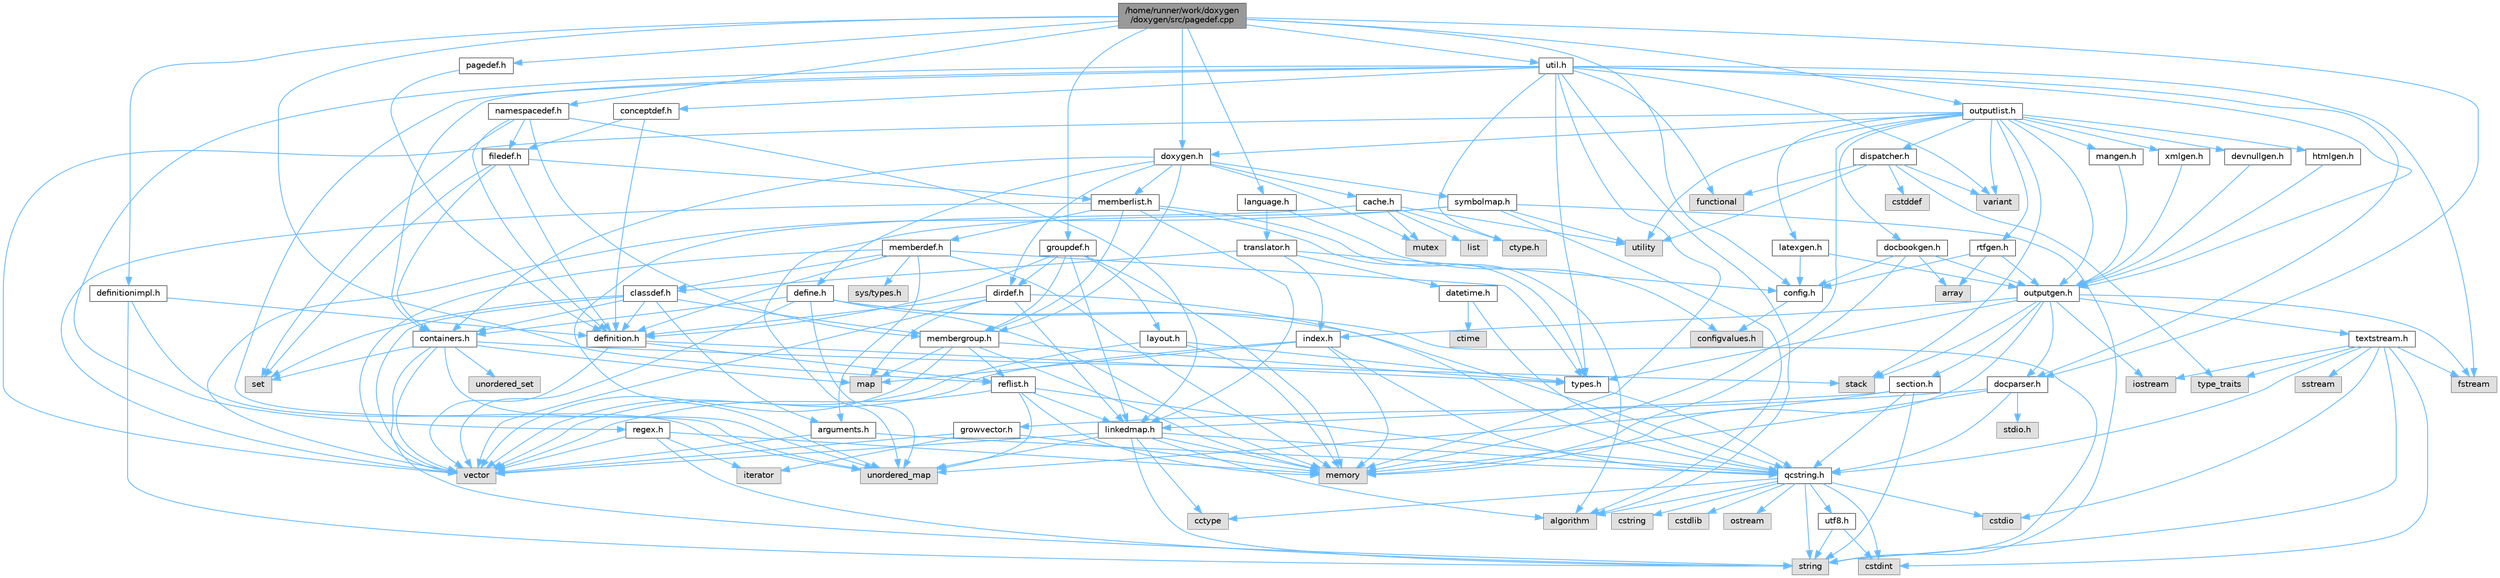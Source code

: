 digraph "/home/runner/work/doxygen/doxygen/src/pagedef.cpp"
{
 // INTERACTIVE_SVG=YES
 // LATEX_PDF_SIZE
  bgcolor="transparent";
  edge [fontname=Helvetica,fontsize=10,labelfontname=Helvetica,labelfontsize=10];
  node [fontname=Helvetica,fontsize=10,shape=box,height=0.2,width=0.4];
  Node1 [id="Node000001",label="/home/runner/work/doxygen\l/doxygen/src/pagedef.cpp",height=0.2,width=0.4,color="gray40", fillcolor="grey60", style="filled", fontcolor="black",tooltip=" "];
  Node1 -> Node2 [id="edge1_Node000001_Node000002",color="steelblue1",style="solid",tooltip=" "];
  Node2 [id="Node000002",label="pagedef.h",height=0.2,width=0.4,color="grey40", fillcolor="white", style="filled",URL="$dd/d66/pagedef_8h.html",tooltip=" "];
  Node2 -> Node3 [id="edge2_Node000002_Node000003",color="steelblue1",style="solid",tooltip=" "];
  Node3 [id="Node000003",label="definition.h",height=0.2,width=0.4,color="grey40", fillcolor="white", style="filled",URL="$df/da1/definition_8h.html",tooltip=" "];
  Node3 -> Node4 [id="edge3_Node000003_Node000004",color="steelblue1",style="solid",tooltip=" "];
  Node4 [id="Node000004",label="vector",height=0.2,width=0.4,color="grey60", fillcolor="#E0E0E0", style="filled",tooltip=" "];
  Node3 -> Node5 [id="edge4_Node000003_Node000005",color="steelblue1",style="solid",tooltip=" "];
  Node5 [id="Node000005",label="types.h",height=0.2,width=0.4,color="grey40", fillcolor="white", style="filled",URL="$d9/d49/types_8h.html",tooltip="This file contains a number of basic enums and types."];
  Node5 -> Node6 [id="edge5_Node000005_Node000006",color="steelblue1",style="solid",tooltip=" "];
  Node6 [id="Node000006",label="qcstring.h",height=0.2,width=0.4,color="grey40", fillcolor="white", style="filled",URL="$d7/d5c/qcstring_8h.html",tooltip=" "];
  Node6 -> Node7 [id="edge6_Node000006_Node000007",color="steelblue1",style="solid",tooltip=" "];
  Node7 [id="Node000007",label="string",height=0.2,width=0.4,color="grey60", fillcolor="#E0E0E0", style="filled",tooltip=" "];
  Node6 -> Node8 [id="edge7_Node000006_Node000008",color="steelblue1",style="solid",tooltip=" "];
  Node8 [id="Node000008",label="algorithm",height=0.2,width=0.4,color="grey60", fillcolor="#E0E0E0", style="filled",tooltip=" "];
  Node6 -> Node9 [id="edge8_Node000006_Node000009",color="steelblue1",style="solid",tooltip=" "];
  Node9 [id="Node000009",label="cctype",height=0.2,width=0.4,color="grey60", fillcolor="#E0E0E0", style="filled",tooltip=" "];
  Node6 -> Node10 [id="edge9_Node000006_Node000010",color="steelblue1",style="solid",tooltip=" "];
  Node10 [id="Node000010",label="cstring",height=0.2,width=0.4,color="grey60", fillcolor="#E0E0E0", style="filled",tooltip=" "];
  Node6 -> Node11 [id="edge10_Node000006_Node000011",color="steelblue1",style="solid",tooltip=" "];
  Node11 [id="Node000011",label="cstdio",height=0.2,width=0.4,color="grey60", fillcolor="#E0E0E0", style="filled",tooltip=" "];
  Node6 -> Node12 [id="edge11_Node000006_Node000012",color="steelblue1",style="solid",tooltip=" "];
  Node12 [id="Node000012",label="cstdlib",height=0.2,width=0.4,color="grey60", fillcolor="#E0E0E0", style="filled",tooltip=" "];
  Node6 -> Node13 [id="edge12_Node000006_Node000013",color="steelblue1",style="solid",tooltip=" "];
  Node13 [id="Node000013",label="cstdint",height=0.2,width=0.4,color="grey60", fillcolor="#E0E0E0", style="filled",tooltip=" "];
  Node6 -> Node14 [id="edge13_Node000006_Node000014",color="steelblue1",style="solid",tooltip=" "];
  Node14 [id="Node000014",label="ostream",height=0.2,width=0.4,color="grey60", fillcolor="#E0E0E0", style="filled",tooltip=" "];
  Node6 -> Node15 [id="edge14_Node000006_Node000015",color="steelblue1",style="solid",tooltip=" "];
  Node15 [id="Node000015",label="utf8.h",height=0.2,width=0.4,color="grey40", fillcolor="white", style="filled",URL="$db/d7c/utf8_8h.html",tooltip="Various UTF8 related helper functions."];
  Node15 -> Node13 [id="edge15_Node000015_Node000013",color="steelblue1",style="solid",tooltip=" "];
  Node15 -> Node7 [id="edge16_Node000015_Node000007",color="steelblue1",style="solid",tooltip=" "];
  Node3 -> Node16 [id="edge17_Node000003_Node000016",color="steelblue1",style="solid",tooltip=" "];
  Node16 [id="Node000016",label="reflist.h",height=0.2,width=0.4,color="grey40", fillcolor="white", style="filled",URL="$d1/d02/reflist_8h.html",tooltip=" "];
  Node16 -> Node4 [id="edge18_Node000016_Node000004",color="steelblue1",style="solid",tooltip=" "];
  Node16 -> Node17 [id="edge19_Node000016_Node000017",color="steelblue1",style="solid",tooltip=" "];
  Node17 [id="Node000017",label="unordered_map",height=0.2,width=0.4,color="grey60", fillcolor="#E0E0E0", style="filled",tooltip=" "];
  Node16 -> Node18 [id="edge20_Node000016_Node000018",color="steelblue1",style="solid",tooltip=" "];
  Node18 [id="Node000018",label="memory",height=0.2,width=0.4,color="grey60", fillcolor="#E0E0E0", style="filled",tooltip=" "];
  Node16 -> Node6 [id="edge21_Node000016_Node000006",color="steelblue1",style="solid",tooltip=" "];
  Node16 -> Node19 [id="edge22_Node000016_Node000019",color="steelblue1",style="solid",tooltip=" "];
  Node19 [id="Node000019",label="linkedmap.h",height=0.2,width=0.4,color="grey40", fillcolor="white", style="filled",URL="$da/de1/linkedmap_8h.html",tooltip=" "];
  Node19 -> Node17 [id="edge23_Node000019_Node000017",color="steelblue1",style="solid",tooltip=" "];
  Node19 -> Node4 [id="edge24_Node000019_Node000004",color="steelblue1",style="solid",tooltip=" "];
  Node19 -> Node18 [id="edge25_Node000019_Node000018",color="steelblue1",style="solid",tooltip=" "];
  Node19 -> Node7 [id="edge26_Node000019_Node000007",color="steelblue1",style="solid",tooltip=" "];
  Node19 -> Node8 [id="edge27_Node000019_Node000008",color="steelblue1",style="solid",tooltip=" "];
  Node19 -> Node9 [id="edge28_Node000019_Node000009",color="steelblue1",style="solid",tooltip=" "];
  Node19 -> Node6 [id="edge29_Node000019_Node000006",color="steelblue1",style="solid",tooltip=" "];
  Node1 -> Node20 [id="edge30_Node000001_Node000020",color="steelblue1",style="solid",tooltip=" "];
  Node20 [id="Node000020",label="groupdef.h",height=0.2,width=0.4,color="grey40", fillcolor="white", style="filled",URL="$d1/de6/groupdef_8h.html",tooltip=" "];
  Node20 -> Node18 [id="edge31_Node000020_Node000018",color="steelblue1",style="solid",tooltip=" "];
  Node20 -> Node3 [id="edge32_Node000020_Node000003",color="steelblue1",style="solid",tooltip=" "];
  Node20 -> Node21 [id="edge33_Node000020_Node000021",color="steelblue1",style="solid",tooltip=" "];
  Node21 [id="Node000021",label="dirdef.h",height=0.2,width=0.4,color="grey40", fillcolor="white", style="filled",URL="$d6/d15/dirdef_8h.html",tooltip=" "];
  Node21 -> Node4 [id="edge34_Node000021_Node000004",color="steelblue1",style="solid",tooltip=" "];
  Node21 -> Node22 [id="edge35_Node000021_Node000022",color="steelblue1",style="solid",tooltip=" "];
  Node22 [id="Node000022",label="map",height=0.2,width=0.4,color="grey60", fillcolor="#E0E0E0", style="filled",tooltip=" "];
  Node21 -> Node6 [id="edge36_Node000021_Node000006",color="steelblue1",style="solid",tooltip=" "];
  Node21 -> Node19 [id="edge37_Node000021_Node000019",color="steelblue1",style="solid",tooltip=" "];
  Node21 -> Node3 [id="edge38_Node000021_Node000003",color="steelblue1",style="solid",tooltip=" "];
  Node20 -> Node23 [id="edge39_Node000020_Node000023",color="steelblue1",style="solid",tooltip=" "];
  Node23 [id="Node000023",label="layout.h",height=0.2,width=0.4,color="grey40", fillcolor="white", style="filled",URL="$db/d51/layout_8h.html",tooltip=" "];
  Node23 -> Node18 [id="edge40_Node000023_Node000018",color="steelblue1",style="solid",tooltip=" "];
  Node23 -> Node4 [id="edge41_Node000023_Node000004",color="steelblue1",style="solid",tooltip=" "];
  Node23 -> Node5 [id="edge42_Node000023_Node000005",color="steelblue1",style="solid",tooltip=" "];
  Node20 -> Node24 [id="edge43_Node000020_Node000024",color="steelblue1",style="solid",tooltip=" "];
  Node24 [id="Node000024",label="membergroup.h",height=0.2,width=0.4,color="grey40", fillcolor="white", style="filled",URL="$d9/d11/membergroup_8h.html",tooltip=" "];
  Node24 -> Node4 [id="edge44_Node000024_Node000004",color="steelblue1",style="solid",tooltip=" "];
  Node24 -> Node22 [id="edge45_Node000024_Node000022",color="steelblue1",style="solid",tooltip=" "];
  Node24 -> Node18 [id="edge46_Node000024_Node000018",color="steelblue1",style="solid",tooltip=" "];
  Node24 -> Node5 [id="edge47_Node000024_Node000005",color="steelblue1",style="solid",tooltip=" "];
  Node24 -> Node16 [id="edge48_Node000024_Node000016",color="steelblue1",style="solid",tooltip=" "];
  Node20 -> Node19 [id="edge49_Node000020_Node000019",color="steelblue1",style="solid",tooltip=" "];
  Node1 -> Node25 [id="edge50_Node000001_Node000025",color="steelblue1",style="solid",tooltip=" "];
  Node25 [id="Node000025",label="docparser.h",height=0.2,width=0.4,color="grey40", fillcolor="white", style="filled",URL="$de/d9c/docparser_8h.html",tooltip=" "];
  Node25 -> Node26 [id="edge51_Node000025_Node000026",color="steelblue1",style="solid",tooltip=" "];
  Node26 [id="Node000026",label="stdio.h",height=0.2,width=0.4,color="grey60", fillcolor="#E0E0E0", style="filled",tooltip=" "];
  Node25 -> Node18 [id="edge52_Node000025_Node000018",color="steelblue1",style="solid",tooltip=" "];
  Node25 -> Node6 [id="edge53_Node000025_Node000006",color="steelblue1",style="solid",tooltip=" "];
  Node25 -> Node27 [id="edge54_Node000025_Node000027",color="steelblue1",style="solid",tooltip=" "];
  Node27 [id="Node000027",label="growvector.h",height=0.2,width=0.4,color="grey40", fillcolor="white", style="filled",URL="$d7/d50/growvector_8h.html",tooltip=" "];
  Node27 -> Node4 [id="edge55_Node000027_Node000004",color="steelblue1",style="solid",tooltip=" "];
  Node27 -> Node18 [id="edge56_Node000027_Node000018",color="steelblue1",style="solid",tooltip=" "];
  Node27 -> Node28 [id="edge57_Node000027_Node000028",color="steelblue1",style="solid",tooltip=" "];
  Node28 [id="Node000028",label="iterator",height=0.2,width=0.4,color="grey60", fillcolor="#E0E0E0", style="filled",tooltip=" "];
  Node1 -> Node29 [id="edge58_Node000001_Node000029",color="steelblue1",style="solid",tooltip=" "];
  Node29 [id="Node000029",label="config.h",height=0.2,width=0.4,color="grey40", fillcolor="white", style="filled",URL="$db/d16/config_8h.html",tooltip=" "];
  Node29 -> Node30 [id="edge59_Node000029_Node000030",color="steelblue1",style="solid",tooltip=" "];
  Node30 [id="Node000030",label="configvalues.h",height=0.2,width=0.4,color="grey60", fillcolor="#E0E0E0", style="filled",tooltip=" "];
  Node1 -> Node31 [id="edge60_Node000001_Node000031",color="steelblue1",style="solid",tooltip=" "];
  Node31 [id="Node000031",label="util.h",height=0.2,width=0.4,color="grey40", fillcolor="white", style="filled",URL="$d8/d3c/util_8h.html",tooltip="A bunch of utility functions."];
  Node31 -> Node18 [id="edge61_Node000031_Node000018",color="steelblue1",style="solid",tooltip=" "];
  Node31 -> Node17 [id="edge62_Node000031_Node000017",color="steelblue1",style="solid",tooltip=" "];
  Node31 -> Node8 [id="edge63_Node000031_Node000008",color="steelblue1",style="solid",tooltip=" "];
  Node31 -> Node32 [id="edge64_Node000031_Node000032",color="steelblue1",style="solid",tooltip=" "];
  Node32 [id="Node000032",label="functional",height=0.2,width=0.4,color="grey60", fillcolor="#E0E0E0", style="filled",tooltip=" "];
  Node31 -> Node33 [id="edge65_Node000031_Node000033",color="steelblue1",style="solid",tooltip=" "];
  Node33 [id="Node000033",label="fstream",height=0.2,width=0.4,color="grey60", fillcolor="#E0E0E0", style="filled",tooltip=" "];
  Node31 -> Node34 [id="edge66_Node000031_Node000034",color="steelblue1",style="solid",tooltip=" "];
  Node34 [id="Node000034",label="variant",height=0.2,width=0.4,color="grey60", fillcolor="#E0E0E0", style="filled",tooltip=" "];
  Node31 -> Node35 [id="edge67_Node000031_Node000035",color="steelblue1",style="solid",tooltip=" "];
  Node35 [id="Node000035",label="ctype.h",height=0.2,width=0.4,color="grey60", fillcolor="#E0E0E0", style="filled",tooltip=" "];
  Node31 -> Node5 [id="edge68_Node000031_Node000005",color="steelblue1",style="solid",tooltip=" "];
  Node31 -> Node25 [id="edge69_Node000031_Node000025",color="steelblue1",style="solid",tooltip=" "];
  Node31 -> Node36 [id="edge70_Node000031_Node000036",color="steelblue1",style="solid",tooltip=" "];
  Node36 [id="Node000036",label="containers.h",height=0.2,width=0.4,color="grey40", fillcolor="white", style="filled",URL="$d5/d75/containers_8h.html",tooltip=" "];
  Node36 -> Node4 [id="edge71_Node000036_Node000004",color="steelblue1",style="solid",tooltip=" "];
  Node36 -> Node7 [id="edge72_Node000036_Node000007",color="steelblue1",style="solid",tooltip=" "];
  Node36 -> Node37 [id="edge73_Node000036_Node000037",color="steelblue1",style="solid",tooltip=" "];
  Node37 [id="Node000037",label="set",height=0.2,width=0.4,color="grey60", fillcolor="#E0E0E0", style="filled",tooltip=" "];
  Node36 -> Node22 [id="edge74_Node000036_Node000022",color="steelblue1",style="solid",tooltip=" "];
  Node36 -> Node38 [id="edge75_Node000036_Node000038",color="steelblue1",style="solid",tooltip=" "];
  Node38 [id="Node000038",label="unordered_set",height=0.2,width=0.4,color="grey60", fillcolor="#E0E0E0", style="filled",tooltip=" "];
  Node36 -> Node17 [id="edge76_Node000036_Node000017",color="steelblue1",style="solid",tooltip=" "];
  Node36 -> Node39 [id="edge77_Node000036_Node000039",color="steelblue1",style="solid",tooltip=" "];
  Node39 [id="Node000039",label="stack",height=0.2,width=0.4,color="grey60", fillcolor="#E0E0E0", style="filled",tooltip=" "];
  Node31 -> Node40 [id="edge78_Node000031_Node000040",color="steelblue1",style="solid",tooltip=" "];
  Node40 [id="Node000040",label="outputgen.h",height=0.2,width=0.4,color="grey40", fillcolor="white", style="filled",URL="$df/d06/outputgen_8h.html",tooltip=" "];
  Node40 -> Node18 [id="edge79_Node000040_Node000018",color="steelblue1",style="solid",tooltip=" "];
  Node40 -> Node39 [id="edge80_Node000040_Node000039",color="steelblue1",style="solid",tooltip=" "];
  Node40 -> Node41 [id="edge81_Node000040_Node000041",color="steelblue1",style="solid",tooltip=" "];
  Node41 [id="Node000041",label="iostream",height=0.2,width=0.4,color="grey60", fillcolor="#E0E0E0", style="filled",tooltip=" "];
  Node40 -> Node33 [id="edge82_Node000040_Node000033",color="steelblue1",style="solid",tooltip=" "];
  Node40 -> Node5 [id="edge83_Node000040_Node000005",color="steelblue1",style="solid",tooltip=" "];
  Node40 -> Node42 [id="edge84_Node000040_Node000042",color="steelblue1",style="solid",tooltip=" "];
  Node42 [id="Node000042",label="index.h",height=0.2,width=0.4,color="grey40", fillcolor="white", style="filled",URL="$d1/db5/index_8h.html",tooltip=" "];
  Node42 -> Node18 [id="edge85_Node000042_Node000018",color="steelblue1",style="solid",tooltip=" "];
  Node42 -> Node4 [id="edge86_Node000042_Node000004",color="steelblue1",style="solid",tooltip=" "];
  Node42 -> Node22 [id="edge87_Node000042_Node000022",color="steelblue1",style="solid",tooltip=" "];
  Node42 -> Node6 [id="edge88_Node000042_Node000006",color="steelblue1",style="solid",tooltip=" "];
  Node40 -> Node43 [id="edge89_Node000040_Node000043",color="steelblue1",style="solid",tooltip=" "];
  Node43 [id="Node000043",label="section.h",height=0.2,width=0.4,color="grey40", fillcolor="white", style="filled",URL="$d1/d2a/section_8h.html",tooltip=" "];
  Node43 -> Node7 [id="edge90_Node000043_Node000007",color="steelblue1",style="solid",tooltip=" "];
  Node43 -> Node17 [id="edge91_Node000043_Node000017",color="steelblue1",style="solid",tooltip=" "];
  Node43 -> Node6 [id="edge92_Node000043_Node000006",color="steelblue1",style="solid",tooltip=" "];
  Node43 -> Node19 [id="edge93_Node000043_Node000019",color="steelblue1",style="solid",tooltip=" "];
  Node40 -> Node44 [id="edge94_Node000040_Node000044",color="steelblue1",style="solid",tooltip=" "];
  Node44 [id="Node000044",label="textstream.h",height=0.2,width=0.4,color="grey40", fillcolor="white", style="filled",URL="$d4/d7d/textstream_8h.html",tooltip=" "];
  Node44 -> Node7 [id="edge95_Node000044_Node000007",color="steelblue1",style="solid",tooltip=" "];
  Node44 -> Node41 [id="edge96_Node000044_Node000041",color="steelblue1",style="solid",tooltip=" "];
  Node44 -> Node45 [id="edge97_Node000044_Node000045",color="steelblue1",style="solid",tooltip=" "];
  Node45 [id="Node000045",label="sstream",height=0.2,width=0.4,color="grey60", fillcolor="#E0E0E0", style="filled",tooltip=" "];
  Node44 -> Node13 [id="edge98_Node000044_Node000013",color="steelblue1",style="solid",tooltip=" "];
  Node44 -> Node11 [id="edge99_Node000044_Node000011",color="steelblue1",style="solid",tooltip=" "];
  Node44 -> Node33 [id="edge100_Node000044_Node000033",color="steelblue1",style="solid",tooltip=" "];
  Node44 -> Node46 [id="edge101_Node000044_Node000046",color="steelblue1",style="solid",tooltip=" "];
  Node46 [id="Node000046",label="type_traits",height=0.2,width=0.4,color="grey60", fillcolor="#E0E0E0", style="filled",tooltip=" "];
  Node44 -> Node6 [id="edge102_Node000044_Node000006",color="steelblue1",style="solid",tooltip=" "];
  Node40 -> Node25 [id="edge103_Node000040_Node000025",color="steelblue1",style="solid",tooltip=" "];
  Node31 -> Node47 [id="edge104_Node000031_Node000047",color="steelblue1",style="solid",tooltip=" "];
  Node47 [id="Node000047",label="regex.h",height=0.2,width=0.4,color="grey40", fillcolor="white", style="filled",URL="$d1/d21/regex_8h.html",tooltip=" "];
  Node47 -> Node18 [id="edge105_Node000047_Node000018",color="steelblue1",style="solid",tooltip=" "];
  Node47 -> Node7 [id="edge106_Node000047_Node000007",color="steelblue1",style="solid",tooltip=" "];
  Node47 -> Node4 [id="edge107_Node000047_Node000004",color="steelblue1",style="solid",tooltip=" "];
  Node47 -> Node28 [id="edge108_Node000047_Node000028",color="steelblue1",style="solid",tooltip=" "];
  Node31 -> Node48 [id="edge109_Node000031_Node000048",color="steelblue1",style="solid",tooltip=" "];
  Node48 [id="Node000048",label="conceptdef.h",height=0.2,width=0.4,color="grey40", fillcolor="white", style="filled",URL="$da/df1/conceptdef_8h.html",tooltip=" "];
  Node48 -> Node3 [id="edge110_Node000048_Node000003",color="steelblue1",style="solid",tooltip=" "];
  Node48 -> Node49 [id="edge111_Node000048_Node000049",color="steelblue1",style="solid",tooltip=" "];
  Node49 [id="Node000049",label="filedef.h",height=0.2,width=0.4,color="grey40", fillcolor="white", style="filled",URL="$d4/d3a/filedef_8h.html",tooltip=" "];
  Node49 -> Node37 [id="edge112_Node000049_Node000037",color="steelblue1",style="solid",tooltip=" "];
  Node49 -> Node3 [id="edge113_Node000049_Node000003",color="steelblue1",style="solid",tooltip=" "];
  Node49 -> Node50 [id="edge114_Node000049_Node000050",color="steelblue1",style="solid",tooltip=" "];
  Node50 [id="Node000050",label="memberlist.h",height=0.2,width=0.4,color="grey40", fillcolor="white", style="filled",URL="$dd/d78/memberlist_8h.html",tooltip=" "];
  Node50 -> Node4 [id="edge115_Node000050_Node000004",color="steelblue1",style="solid",tooltip=" "];
  Node50 -> Node8 [id="edge116_Node000050_Node000008",color="steelblue1",style="solid",tooltip=" "];
  Node50 -> Node51 [id="edge117_Node000050_Node000051",color="steelblue1",style="solid",tooltip=" "];
  Node51 [id="Node000051",label="memberdef.h",height=0.2,width=0.4,color="grey40", fillcolor="white", style="filled",URL="$d4/d46/memberdef_8h.html",tooltip=" "];
  Node51 -> Node4 [id="edge118_Node000051_Node000004",color="steelblue1",style="solid",tooltip=" "];
  Node51 -> Node18 [id="edge119_Node000051_Node000018",color="steelblue1",style="solid",tooltip=" "];
  Node51 -> Node52 [id="edge120_Node000051_Node000052",color="steelblue1",style="solid",tooltip=" "];
  Node52 [id="Node000052",label="sys/types.h",height=0.2,width=0.4,color="grey60", fillcolor="#E0E0E0", style="filled",tooltip=" "];
  Node51 -> Node5 [id="edge121_Node000051_Node000005",color="steelblue1",style="solid",tooltip=" "];
  Node51 -> Node3 [id="edge122_Node000051_Node000003",color="steelblue1",style="solid",tooltip=" "];
  Node51 -> Node53 [id="edge123_Node000051_Node000053",color="steelblue1",style="solid",tooltip=" "];
  Node53 [id="Node000053",label="arguments.h",height=0.2,width=0.4,color="grey40", fillcolor="white", style="filled",URL="$df/d9b/arguments_8h.html",tooltip=" "];
  Node53 -> Node4 [id="edge124_Node000053_Node000004",color="steelblue1",style="solid",tooltip=" "];
  Node53 -> Node6 [id="edge125_Node000053_Node000006",color="steelblue1",style="solid",tooltip=" "];
  Node51 -> Node54 [id="edge126_Node000051_Node000054",color="steelblue1",style="solid",tooltip=" "];
  Node54 [id="Node000054",label="classdef.h",height=0.2,width=0.4,color="grey40", fillcolor="white", style="filled",URL="$d1/da6/classdef_8h.html",tooltip=" "];
  Node54 -> Node4 [id="edge127_Node000054_Node000004",color="steelblue1",style="solid",tooltip=" "];
  Node54 -> Node37 [id="edge128_Node000054_Node000037",color="steelblue1",style="solid",tooltip=" "];
  Node54 -> Node36 [id="edge129_Node000054_Node000036",color="steelblue1",style="solid",tooltip=" "];
  Node54 -> Node3 [id="edge130_Node000054_Node000003",color="steelblue1",style="solid",tooltip=" "];
  Node54 -> Node53 [id="edge131_Node000054_Node000053",color="steelblue1",style="solid",tooltip=" "];
  Node54 -> Node24 [id="edge132_Node000054_Node000024",color="steelblue1",style="solid",tooltip=" "];
  Node50 -> Node19 [id="edge133_Node000050_Node000019",color="steelblue1",style="solid",tooltip=" "];
  Node50 -> Node5 [id="edge134_Node000050_Node000005",color="steelblue1",style="solid",tooltip=" "];
  Node50 -> Node24 [id="edge135_Node000050_Node000024",color="steelblue1",style="solid",tooltip=" "];
  Node49 -> Node36 [id="edge136_Node000049_Node000036",color="steelblue1",style="solid",tooltip=" "];
  Node1 -> Node55 [id="edge137_Node000001_Node000055",color="steelblue1",style="solid",tooltip=" "];
  Node55 [id="Node000055",label="outputlist.h",height=0.2,width=0.4,color="grey40", fillcolor="white", style="filled",URL="$d2/db9/outputlist_8h.html",tooltip=" "];
  Node55 -> Node56 [id="edge138_Node000055_Node000056",color="steelblue1",style="solid",tooltip=" "];
  Node56 [id="Node000056",label="utility",height=0.2,width=0.4,color="grey60", fillcolor="#E0E0E0", style="filled",tooltip=" "];
  Node55 -> Node4 [id="edge139_Node000055_Node000004",color="steelblue1",style="solid",tooltip=" "];
  Node55 -> Node18 [id="edge140_Node000055_Node000018",color="steelblue1",style="solid",tooltip=" "];
  Node55 -> Node34 [id="edge141_Node000055_Node000034",color="steelblue1",style="solid",tooltip=" "];
  Node55 -> Node39 [id="edge142_Node000055_Node000039",color="steelblue1",style="solid",tooltip=" "];
  Node55 -> Node40 [id="edge143_Node000055_Node000040",color="steelblue1",style="solid",tooltip=" "];
  Node55 -> Node57 [id="edge144_Node000055_Node000057",color="steelblue1",style="solid",tooltip=" "];
  Node57 [id="Node000057",label="doxygen.h",height=0.2,width=0.4,color="grey40", fillcolor="white", style="filled",URL="$d1/da1/doxygen_8h.html",tooltip=" "];
  Node57 -> Node58 [id="edge145_Node000057_Node000058",color="steelblue1",style="solid",tooltip=" "];
  Node58 [id="Node000058",label="mutex",height=0.2,width=0.4,color="grey60", fillcolor="#E0E0E0", style="filled",tooltip=" "];
  Node57 -> Node36 [id="edge146_Node000057_Node000036",color="steelblue1",style="solid",tooltip=" "];
  Node57 -> Node24 [id="edge147_Node000057_Node000024",color="steelblue1",style="solid",tooltip=" "];
  Node57 -> Node21 [id="edge148_Node000057_Node000021",color="steelblue1",style="solid",tooltip=" "];
  Node57 -> Node50 [id="edge149_Node000057_Node000050",color="steelblue1",style="solid",tooltip=" "];
  Node57 -> Node59 [id="edge150_Node000057_Node000059",color="steelblue1",style="solid",tooltip=" "];
  Node59 [id="Node000059",label="define.h",height=0.2,width=0.4,color="grey40", fillcolor="white", style="filled",URL="$df/d67/define_8h.html",tooltip=" "];
  Node59 -> Node4 [id="edge151_Node000059_Node000004",color="steelblue1",style="solid",tooltip=" "];
  Node59 -> Node18 [id="edge152_Node000059_Node000018",color="steelblue1",style="solid",tooltip=" "];
  Node59 -> Node7 [id="edge153_Node000059_Node000007",color="steelblue1",style="solid",tooltip=" "];
  Node59 -> Node17 [id="edge154_Node000059_Node000017",color="steelblue1",style="solid",tooltip=" "];
  Node59 -> Node6 [id="edge155_Node000059_Node000006",color="steelblue1",style="solid",tooltip=" "];
  Node59 -> Node36 [id="edge156_Node000059_Node000036",color="steelblue1",style="solid",tooltip=" "];
  Node57 -> Node60 [id="edge157_Node000057_Node000060",color="steelblue1",style="solid",tooltip=" "];
  Node60 [id="Node000060",label="cache.h",height=0.2,width=0.4,color="grey40", fillcolor="white", style="filled",URL="$d3/d26/cache_8h.html",tooltip=" "];
  Node60 -> Node61 [id="edge158_Node000060_Node000061",color="steelblue1",style="solid",tooltip=" "];
  Node61 [id="Node000061",label="list",height=0.2,width=0.4,color="grey60", fillcolor="#E0E0E0", style="filled",tooltip=" "];
  Node60 -> Node17 [id="edge159_Node000060_Node000017",color="steelblue1",style="solid",tooltip=" "];
  Node60 -> Node58 [id="edge160_Node000060_Node000058",color="steelblue1",style="solid",tooltip=" "];
  Node60 -> Node56 [id="edge161_Node000060_Node000056",color="steelblue1",style="solid",tooltip=" "];
  Node60 -> Node35 [id="edge162_Node000060_Node000035",color="steelblue1",style="solid",tooltip=" "];
  Node57 -> Node62 [id="edge163_Node000057_Node000062",color="steelblue1",style="solid",tooltip=" "];
  Node62 [id="Node000062",label="symbolmap.h",height=0.2,width=0.4,color="grey40", fillcolor="white", style="filled",URL="$d7/ddd/symbolmap_8h.html",tooltip=" "];
  Node62 -> Node8 [id="edge164_Node000062_Node000008",color="steelblue1",style="solid",tooltip=" "];
  Node62 -> Node17 [id="edge165_Node000062_Node000017",color="steelblue1",style="solid",tooltip=" "];
  Node62 -> Node4 [id="edge166_Node000062_Node000004",color="steelblue1",style="solid",tooltip=" "];
  Node62 -> Node7 [id="edge167_Node000062_Node000007",color="steelblue1",style="solid",tooltip=" "];
  Node62 -> Node56 [id="edge168_Node000062_Node000056",color="steelblue1",style="solid",tooltip=" "];
  Node55 -> Node63 [id="edge169_Node000055_Node000063",color="steelblue1",style="solid",tooltip=" "];
  Node63 [id="Node000063",label="dispatcher.h",height=0.2,width=0.4,color="grey40", fillcolor="white", style="filled",URL="$da/d73/dispatcher_8h.html",tooltip=" "];
  Node63 -> Node64 [id="edge170_Node000063_Node000064",color="steelblue1",style="solid",tooltip=" "];
  Node64 [id="Node000064",label="cstddef",height=0.2,width=0.4,color="grey60", fillcolor="#E0E0E0", style="filled",tooltip=" "];
  Node63 -> Node56 [id="edge171_Node000063_Node000056",color="steelblue1",style="solid",tooltip=" "];
  Node63 -> Node32 [id="edge172_Node000063_Node000032",color="steelblue1",style="solid",tooltip=" "];
  Node63 -> Node34 [id="edge173_Node000063_Node000034",color="steelblue1",style="solid",tooltip=" "];
  Node63 -> Node46 [id="edge174_Node000063_Node000046",color="steelblue1",style="solid",tooltip=" "];
  Node55 -> Node65 [id="edge175_Node000055_Node000065",color="steelblue1",style="solid",tooltip=" "];
  Node65 [id="Node000065",label="htmlgen.h",height=0.2,width=0.4,color="grey40", fillcolor="white", style="filled",URL="$d8/d56/htmlgen_8h.html",tooltip=" "];
  Node65 -> Node40 [id="edge176_Node000065_Node000040",color="steelblue1",style="solid",tooltip=" "];
  Node55 -> Node66 [id="edge177_Node000055_Node000066",color="steelblue1",style="solid",tooltip=" "];
  Node66 [id="Node000066",label="latexgen.h",height=0.2,width=0.4,color="grey40", fillcolor="white", style="filled",URL="$d6/d9c/latexgen_8h.html",tooltip=" "];
  Node66 -> Node29 [id="edge178_Node000066_Node000029",color="steelblue1",style="solid",tooltip=" "];
  Node66 -> Node40 [id="edge179_Node000066_Node000040",color="steelblue1",style="solid",tooltip=" "];
  Node55 -> Node67 [id="edge180_Node000055_Node000067",color="steelblue1",style="solid",tooltip=" "];
  Node67 [id="Node000067",label="rtfgen.h",height=0.2,width=0.4,color="grey40", fillcolor="white", style="filled",URL="$d4/daa/rtfgen_8h.html",tooltip=" "];
  Node67 -> Node68 [id="edge181_Node000067_Node000068",color="steelblue1",style="solid",tooltip=" "];
  Node68 [id="Node000068",label="array",height=0.2,width=0.4,color="grey60", fillcolor="#E0E0E0", style="filled",tooltip=" "];
  Node67 -> Node29 [id="edge182_Node000067_Node000029",color="steelblue1",style="solid",tooltip=" "];
  Node67 -> Node40 [id="edge183_Node000067_Node000040",color="steelblue1",style="solid",tooltip=" "];
  Node55 -> Node69 [id="edge184_Node000055_Node000069",color="steelblue1",style="solid",tooltip=" "];
  Node69 [id="Node000069",label="mangen.h",height=0.2,width=0.4,color="grey40", fillcolor="white", style="filled",URL="$da/dc0/mangen_8h.html",tooltip=" "];
  Node69 -> Node40 [id="edge185_Node000069_Node000040",color="steelblue1",style="solid",tooltip=" "];
  Node55 -> Node70 [id="edge186_Node000055_Node000070",color="steelblue1",style="solid",tooltip=" "];
  Node70 [id="Node000070",label="docbookgen.h",height=0.2,width=0.4,color="grey40", fillcolor="white", style="filled",URL="$de/dea/docbookgen_8h.html",tooltip=" "];
  Node70 -> Node18 [id="edge187_Node000070_Node000018",color="steelblue1",style="solid",tooltip=" "];
  Node70 -> Node68 [id="edge188_Node000070_Node000068",color="steelblue1",style="solid",tooltip=" "];
  Node70 -> Node29 [id="edge189_Node000070_Node000029",color="steelblue1",style="solid",tooltip=" "];
  Node70 -> Node40 [id="edge190_Node000070_Node000040",color="steelblue1",style="solid",tooltip=" "];
  Node55 -> Node71 [id="edge191_Node000055_Node000071",color="steelblue1",style="solid",tooltip=" "];
  Node71 [id="Node000071",label="xmlgen.h",height=0.2,width=0.4,color="grey40", fillcolor="white", style="filled",URL="$d9/d67/xmlgen_8h.html",tooltip=" "];
  Node71 -> Node40 [id="edge192_Node000071_Node000040",color="steelblue1",style="solid",tooltip=" "];
  Node55 -> Node72 [id="edge193_Node000055_Node000072",color="steelblue1",style="solid",tooltip=" "];
  Node72 [id="Node000072",label="devnullgen.h",height=0.2,width=0.4,color="grey40", fillcolor="white", style="filled",URL="$d8/de5/devnullgen_8h.html",tooltip=" "];
  Node72 -> Node40 [id="edge194_Node000072_Node000040",color="steelblue1",style="solid",tooltip=" "];
  Node1 -> Node57 [id="edge195_Node000001_Node000057",color="steelblue1",style="solid",tooltip=" "];
  Node1 -> Node73 [id="edge196_Node000001_Node000073",color="steelblue1",style="solid",tooltip=" "];
  Node73 [id="Node000073",label="language.h",height=0.2,width=0.4,color="grey40", fillcolor="white", style="filled",URL="$d8/dce/language_8h.html",tooltip=" "];
  Node73 -> Node74 [id="edge197_Node000073_Node000074",color="steelblue1",style="solid",tooltip=" "];
  Node74 [id="Node000074",label="translator.h",height=0.2,width=0.4,color="grey40", fillcolor="white", style="filled",URL="$d9/df1/translator_8h.html",tooltip=" "];
  Node74 -> Node54 [id="edge198_Node000074_Node000054",color="steelblue1",style="solid",tooltip=" "];
  Node74 -> Node29 [id="edge199_Node000074_Node000029",color="steelblue1",style="solid",tooltip=" "];
  Node74 -> Node75 [id="edge200_Node000074_Node000075",color="steelblue1",style="solid",tooltip=" "];
  Node75 [id="Node000075",label="datetime.h",height=0.2,width=0.4,color="grey40", fillcolor="white", style="filled",URL="$de/d1b/datetime_8h.html",tooltip=" "];
  Node75 -> Node76 [id="edge201_Node000075_Node000076",color="steelblue1",style="solid",tooltip=" "];
  Node76 [id="Node000076",label="ctime",height=0.2,width=0.4,color="grey60", fillcolor="#E0E0E0", style="filled",tooltip=" "];
  Node75 -> Node6 [id="edge202_Node000075_Node000006",color="steelblue1",style="solid",tooltip=" "];
  Node74 -> Node42 [id="edge203_Node000074_Node000042",color="steelblue1",style="solid",tooltip=" "];
  Node73 -> Node30 [id="edge204_Node000073_Node000030",color="steelblue1",style="solid",tooltip=" "];
  Node1 -> Node77 [id="edge205_Node000001_Node000077",color="steelblue1",style="solid",tooltip=" "];
  Node77 [id="Node000077",label="namespacedef.h",height=0.2,width=0.4,color="grey40", fillcolor="white", style="filled",URL="$d7/d97/namespacedef_8h.html",tooltip=" "];
  Node77 -> Node37 [id="edge206_Node000077_Node000037",color="steelblue1",style="solid",tooltip=" "];
  Node77 -> Node3 [id="edge207_Node000077_Node000003",color="steelblue1",style="solid",tooltip=" "];
  Node77 -> Node49 [id="edge208_Node000077_Node000049",color="steelblue1",style="solid",tooltip=" "];
  Node77 -> Node19 [id="edge209_Node000077_Node000019",color="steelblue1",style="solid",tooltip=" "];
  Node77 -> Node24 [id="edge210_Node000077_Node000024",color="steelblue1",style="solid",tooltip=" "];
  Node1 -> Node16 [id="edge211_Node000001_Node000016",color="steelblue1",style="solid",tooltip=" "];
  Node1 -> Node78 [id="edge212_Node000001_Node000078",color="steelblue1",style="solid",tooltip=" "];
  Node78 [id="Node000078",label="definitionimpl.h",height=0.2,width=0.4,color="grey40", fillcolor="white", style="filled",URL="$d2/dab/definitionimpl_8h.html",tooltip=" "];
  Node78 -> Node17 [id="edge213_Node000078_Node000017",color="steelblue1",style="solid",tooltip=" "];
  Node78 -> Node7 [id="edge214_Node000078_Node000007",color="steelblue1",style="solid",tooltip=" "];
  Node78 -> Node3 [id="edge215_Node000078_Node000003",color="steelblue1",style="solid",tooltip=" "];
}
